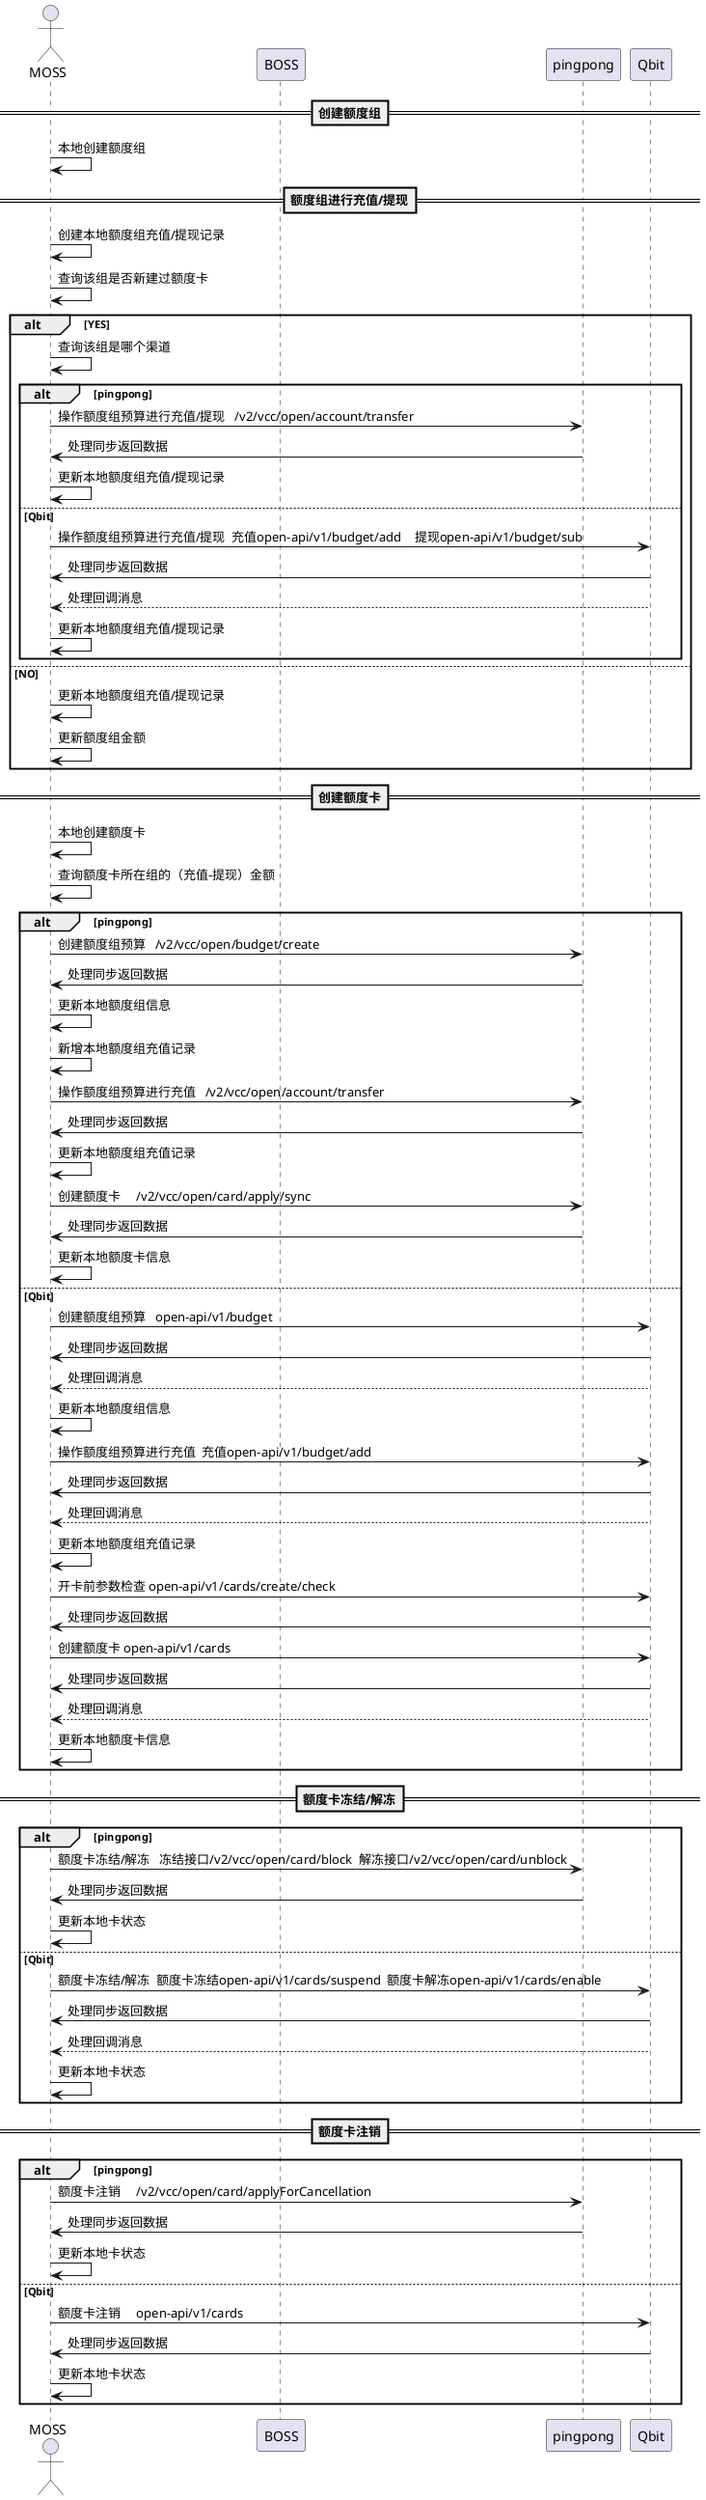 @startuml
'https://plantuml.com/sequence-diagram

actor MOSS
participant BOSS
participant pingpong
participant Qbit

== 创建额度组==
    MOSS -> MOSS: 本地创建额度组
'alt pingpong
'    MOSS -> pingpong: 创建额度组预算   /v2/vcc/open/budget/create
'    pingpong -> MOSS: 处理同步返回数据
'    MOSS -> MOSS: 更新本地额度组信息
'else Qbit
'    MOSS -> Qbit: 创建额度组预算   open-api/v1/budget
'    Qbit -> MOSS: 处理同步返回数据
'    Qbit ---> MOSS: 处理回调消息
'    MOSS -> MOSS: 更新本地额度组信息
'end

== 额度组进行充值/提现==

    MOSS -> MOSS: 创建本地额度组充值/提现记录
    MOSS -> MOSS: 查询该组是否新建过额度卡
    alt YES
        MOSS -> MOSS: 查询该组是哪个渠道
        alt pingpong
            MOSS -> pingpong: 操作额度组预算进行充值/提现   /v2/vcc/open/account/transfer
            pingpong -> MOSS: 处理同步返回数据
            MOSS -> MOSS: 更新本地额度组充值/提现记录
        else Qbit
            MOSS -> Qbit:操作额度组预算进行充值/提现  充值open-api/v1/budget/add    提现open-api/v1/budget/sub
            Qbit -> MOSS:处理同步返回数据
            Qbit ---> MOSS:处理回调消息
            MOSS -> MOSS: 更新本地额度组充值/提现记录
        end
    else NO
        MOSS -> MOSS: 更新本地额度组充值/提现记录
        MOSS -> MOSS: 更新额度组金额
end

== 创建额度卡==
    MOSS -> MOSS: 本地创建额度卡
    MOSS -> MOSS: 查询额度卡所在组的（充值-提现）金额
alt pingpong
    MOSS -> pingpong: 创建额度组预算   /v2/vcc/open/budget/create
    pingpong -> MOSS: 处理同步返回数据
    MOSS -> MOSS: 更新本地额度组信息
    MOSS -> MOSS: 新增本地额度组充值记录
    MOSS -> pingpong: 操作额度组预算进行充值   /v2/vcc/open/account/transfer
    pingpong -> MOSS: 处理同步返回数据
    MOSS -> MOSS: 更新本地额度组充值记录
    MOSS -> pingpong: 创建额度卡     /v2/vcc/open/card/apply/sync
    pingpong -> MOSS: 处理同步返回数据
    MOSS -> MOSS: 更新本地额度卡信息
else Qbit
    MOSS -> Qbit: 创建额度组预算   open-api/v1/budget
    Qbit -> MOSS: 处理同步返回数据
    Qbit ---> MOSS: 处理回调消息
    MOSS -> MOSS: 更新本地额度组信息
    MOSS -> Qbit:操作额度组预算进行充值  充值open-api/v1/budget/add
    Qbit -> MOSS:处理同步返回数据
    Qbit ---> MOSS:处理回调消息
    MOSS -> MOSS: 更新本地额度组充值记录
    MOSS -> Qbit: 开卡前参数检查 open-api/v1/cards/create/check
    Qbit -> MOSS: 处理同步返回数据
    MOSS -> Qbit: 创建额度卡 open-api/v1/cards
    Qbit -> MOSS: 处理同步返回数据
    Qbit ---> MOSS: 处理回调消息
    MOSS -> MOSS: 更新本地额度卡信息

end
== 额度卡冻结/解冻==
alt pingpong
    MOSS -> pingpong:额度卡冻结/解冻   冻结接口/v2/vcc/open/card/block  解冻接口/v2/vcc/open/card/unblock
    pingpong -> MOSS:处理同步返回数据
    MOSS -> MOSS: 更新本地卡状态
else Qbit
    MOSS -> Qbit: 额度卡冻结/解冻  额度卡冻结open-api/v1/cards/suspend  额度卡解冻open-api/v1/cards/enable
    Qbit -> MOSS: 处理同步返回数据
    Qbit ---> MOSS: 处理回调消息
    MOSS -> MOSS: 更新本地卡状态

end

== 额度卡注销==
alt pingpong
    MOSS -> pingpong: 额度卡注销     /v2/vcc/open/card/applyForCancellation
    pingpong -> MOSS: 处理同步返回数据
    MOSS -> MOSS: 更新本地卡状态
else Qbit
    MOSS -> Qbit: 额度卡注销     open-api/v1/cards
    Qbit -> MOSS: 处理同步返回数据
    MOSS -> MOSS: 更新本地卡状态

end


'== 不同渠道组与组的转账==
'alt pingpong
'    MOSS -> MOSS:记一条本地第一阶段组与商户账户之间的的提现记录
'    MOSS -> pingpong:进行第一阶段 对应渠道内转账（此处pp为示范）
'    MOSS -> MOSS:更新第一条记录的状态（true/false）,如果为false禁止下一步操作并提示
'    MOSS -> MOSS:根据第一条记录状态更新本地对应数据
'    MOSS -> MOSS:记一条本地第二阶段组与商户账户之间的的充值记录（两条记录之间进行关联）
'    MOSS -> Qbit:进行第二阶段 对应渠道内转账（此处qbit为示范）
'    MOSS -> MOSS:更新第二条记录的状态（true/false）如果为true执行1-x,否则执行2-x
'    MOSS -> MOSS:1-1 更新本地对应数据,并返回成功
'    MOSS -> pingpong:2-1 进行对应渠道内转账（此处pp为示范）
'    MOSS -> MOSS:2-2 更新本地对应数据
'
'end

@enduml